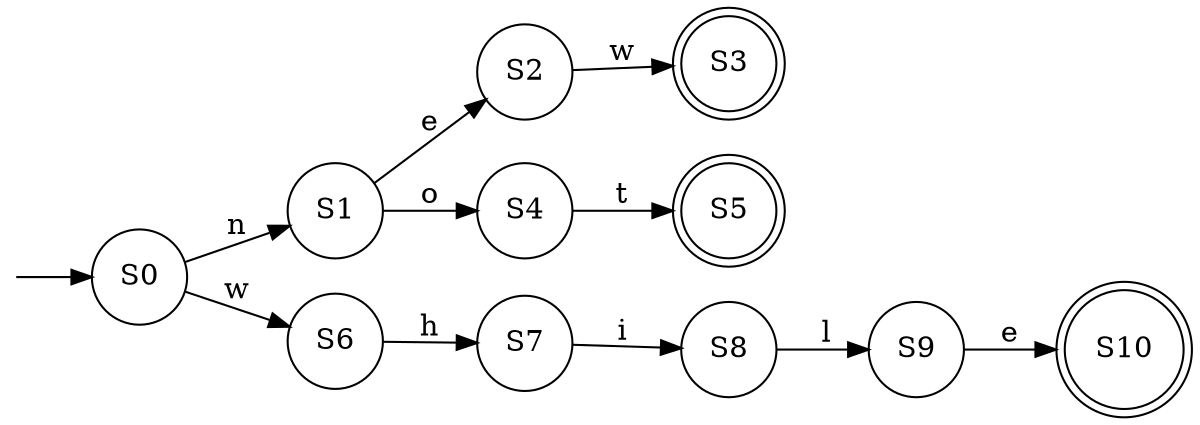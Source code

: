 digraph finite_state_machine {
    rankdir=LR;
    size="8,5"
    node [shape = point, color=white, fontcolor=white]; start;
    node [shape = doublecircle, color=black, fontcolor=black]; S3, S5, S10;
    node [shape = circle];
    start -> S0;
    S0 -> S1 [ label = "n" ];
    S1 -> S2 [ label = "e" ];
    S2 -> S3 [ label = "w" ];
    S1 -> S4 [ label = "o" ];
    S4 -> S5 [ label = "t" ];
    S0 -> S6 [ label = "w" ];
    S6 -> S7 [ label = "h" ];
    S7 -> S8 [ label = "i" ];
    S8 -> S9 [ label = "l" ];
    S9 -> S10 [ label = "e" ];
}
